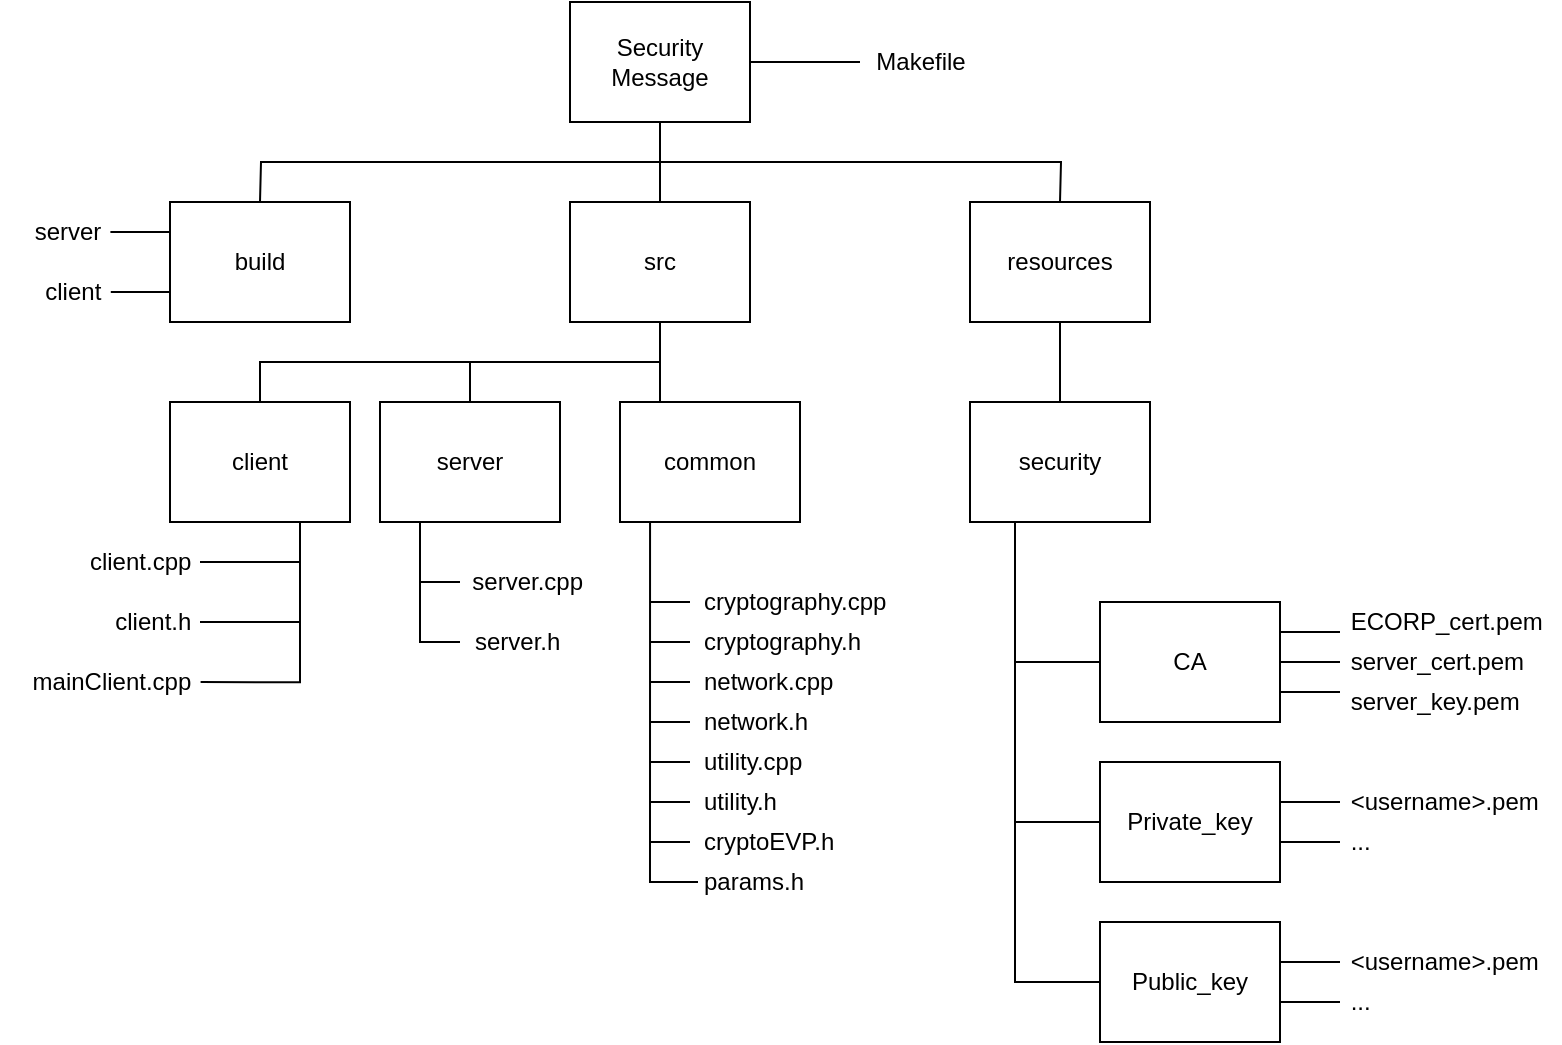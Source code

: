 <mxfile version="16.5.1" type="google"><diagram id="mXyDKGiH6iJh9zJ7tws9" name="Page-1"><mxGraphModel dx="981" dy="479" grid="1" gridSize="10" guides="1" tooltips="1" connect="1" arrows="1" fold="1" page="1" pageScale="1" pageWidth="827" pageHeight="1169" math="0" shadow="0"><root><mxCell id="0"/><mxCell id="1" parent="0"/><mxCell id="g_VPvhVFdfRuhsSHOE-Y-6" style="edgeStyle=orthogonalEdgeStyle;rounded=0;orthogonalLoop=1;jettySize=auto;html=1;entryX=0.5;entryY=0;entryDx=0;entryDy=0;exitX=0.5;exitY=1;exitDx=0;exitDy=0;endArrow=none;endFill=0;" parent="1" source="g_VPvhVFdfRuhsSHOE-Y-2" edge="1"><mxGeometry relative="1" as="geometry"><mxPoint x="340" y="120" as="targetPoint"/></mxGeometry></mxCell><mxCell id="g_VPvhVFdfRuhsSHOE-Y-7" style="edgeStyle=orthogonalEdgeStyle;rounded=0;orthogonalLoop=1;jettySize=auto;html=1;exitX=0.5;exitY=1;exitDx=0;exitDy=0;endArrow=none;endFill=0;" parent="1" source="g_VPvhVFdfRuhsSHOE-Y-2" edge="1"><mxGeometry relative="1" as="geometry"><mxPoint x="740" y="120" as="targetPoint"/></mxGeometry></mxCell><mxCell id="g_VPvhVFdfRuhsSHOE-Y-8" style="edgeStyle=orthogonalEdgeStyle;rounded=0;orthogonalLoop=1;jettySize=auto;html=1;exitX=0.5;exitY=1;exitDx=0;exitDy=0;entryX=0.5;entryY=0;entryDx=0;entryDy=0;endArrow=none;endFill=0;" parent="1" source="g_VPvhVFdfRuhsSHOE-Y-2" edge="1"><mxGeometry relative="1" as="geometry"><mxPoint x="540" y="120" as="targetPoint"/></mxGeometry></mxCell><mxCell id="g_VPvhVFdfRuhsSHOE-Y-15" style="edgeStyle=orthogonalEdgeStyle;rounded=0;orthogonalLoop=1;jettySize=auto;html=1;startArrow=none;startFill=0;endArrow=none;endFill=0;" parent="1" source="g_VPvhVFdfRuhsSHOE-Y-2" edge="1"><mxGeometry relative="1" as="geometry"><mxPoint x="640" y="50" as="targetPoint"/></mxGeometry></mxCell><mxCell id="g_VPvhVFdfRuhsSHOE-Y-2" value="Security Message" style="rounded=0;whiteSpace=wrap;html=1;" parent="1" vertex="1"><mxGeometry x="495" y="20" width="90" height="60" as="geometry"/></mxCell><mxCell id="g_VPvhVFdfRuhsSHOE-Y-12" style="edgeStyle=orthogonalEdgeStyle;rounded=0;orthogonalLoop=1;jettySize=auto;html=1;exitX=0.5;exitY=1;exitDx=0;exitDy=0;" parent="1" source="g_VPvhVFdfRuhsSHOE-Y-19" edge="1"><mxGeometry relative="1" as="geometry"><mxPoint x="540" y="180" as="sourcePoint"/><mxPoint x="540" y="240" as="targetPoint"/></mxGeometry></mxCell><mxCell id="g_VPvhVFdfRuhsSHOE-Y-14" style="edgeStyle=orthogonalEdgeStyle;rounded=0;orthogonalLoop=1;jettySize=auto;html=1;exitX=0.5;exitY=1;exitDx=0;exitDy=0;entryX=0.5;entryY=0;entryDx=0;entryDy=0;" parent="1" edge="1"><mxGeometry relative="1" as="geometry"><mxPoint x="540" y="180" as="sourcePoint"/><mxPoint x="340" y="240" as="targetPoint"/><Array as="points"><mxPoint x="540" y="200"/><mxPoint x="340" y="200"/></Array></mxGeometry></mxCell><mxCell id="g_VPvhVFdfRuhsSHOE-Y-18" value="Makefile" style="text;html=1;align=center;verticalAlign=middle;resizable=0;points=[];autosize=1;strokeColor=none;fillColor=none;" parent="1" vertex="1"><mxGeometry x="640" y="40" width="60" height="20" as="geometry"/></mxCell><mxCell id="g_VPvhVFdfRuhsSHOE-Y-30" style="edgeStyle=orthogonalEdgeStyle;rounded=0;orthogonalLoop=1;jettySize=auto;html=1;exitX=0.5;exitY=1;exitDx=0;exitDy=0;endArrow=none;endFill=0;" parent="1" source="g_VPvhVFdfRuhsSHOE-Y-19" target="g_VPvhVFdfRuhsSHOE-Y-27" edge="1"><mxGeometry relative="1" as="geometry"><Array as="points"><mxPoint x="540" y="200"/><mxPoint x="445" y="200"/></Array></mxGeometry></mxCell><mxCell id="g_VPvhVFdfRuhsSHOE-Y-19" value="src" style="rounded=0;whiteSpace=wrap;html=1;" parent="1" vertex="1"><mxGeometry x="495" y="120" width="90" height="60" as="geometry"/></mxCell><mxCell id="g_VPvhVFdfRuhsSHOE-Y-71" style="edgeStyle=orthogonalEdgeStyle;rounded=0;orthogonalLoop=1;jettySize=auto;html=1;exitX=0.5;exitY=1;exitDx=0;exitDy=0;entryX=0.5;entryY=0;entryDx=0;entryDy=0;startArrow=none;startFill=0;endArrow=none;endFill=0;" parent="1" source="g_VPvhVFdfRuhsSHOE-Y-20" target="g_VPvhVFdfRuhsSHOE-Y-29" edge="1"><mxGeometry relative="1" as="geometry"/></mxCell><mxCell id="g_VPvhVFdfRuhsSHOE-Y-20" value="resources" style="rounded=0;whiteSpace=wrap;html=1;" parent="1" vertex="1"><mxGeometry x="695" y="120" width="90" height="60" as="geometry"/></mxCell><mxCell id="g_VPvhVFdfRuhsSHOE-Y-22" style="edgeStyle=orthogonalEdgeStyle;rounded=0;orthogonalLoop=1;jettySize=auto;html=1;exitX=0;exitY=0.25;exitDx=0;exitDy=0;startArrow=none;startFill=0;endArrow=none;endFill=0;entryX=1.005;entryY=0.536;entryDx=0;entryDy=0;entryPerimeter=0;" parent="1" source="g_VPvhVFdfRuhsSHOE-Y-21" target="g_VPvhVFdfRuhsSHOE-Y-24" edge="1"><mxGeometry relative="1" as="geometry"><mxPoint x="250" y="134.793" as="targetPoint"/></mxGeometry></mxCell><mxCell id="g_VPvhVFdfRuhsSHOE-Y-23" style="edgeStyle=orthogonalEdgeStyle;rounded=0;orthogonalLoop=1;jettySize=auto;html=1;exitX=0;exitY=0.75;exitDx=0;exitDy=0;startArrow=none;startFill=0;endArrow=none;endFill=0;entryX=1.007;entryY=0.521;entryDx=0;entryDy=0;entryPerimeter=0;" parent="1" source="g_VPvhVFdfRuhsSHOE-Y-21" target="g_VPvhVFdfRuhsSHOE-Y-25" edge="1"><mxGeometry relative="1" as="geometry"><mxPoint x="250" y="165.138" as="targetPoint"/></mxGeometry></mxCell><mxCell id="g_VPvhVFdfRuhsSHOE-Y-21" value="build" style="rounded=0;whiteSpace=wrap;html=1;" parent="1" vertex="1"><mxGeometry x="295" y="120" width="90" height="60" as="geometry"/></mxCell><mxCell id="g_VPvhVFdfRuhsSHOE-Y-24" value="server&amp;nbsp;" style="text;html=1;align=right;verticalAlign=middle;resizable=0;points=[];autosize=1;strokeColor=none;fillColor=none;" parent="1" vertex="1"><mxGeometry x="215" y="125" width="50" height="20" as="geometry"/></mxCell><mxCell id="g_VPvhVFdfRuhsSHOE-Y-25" value="client&amp;nbsp;" style="text;html=1;align=right;verticalAlign=middle;resizable=0;points=[];autosize=1;strokeColor=none;fillColor=none;" parent="1" vertex="1"><mxGeometry x="215" y="155" width="50" height="20" as="geometry"/></mxCell><mxCell id="g_VPvhVFdfRuhsSHOE-Y-32" style="edgeStyle=orthogonalEdgeStyle;rounded=0;orthogonalLoop=1;jettySize=auto;html=1;exitX=0.75;exitY=1;exitDx=0;exitDy=0;endArrow=none;endFill=0;entryX=1.003;entryY=0.503;entryDx=0;entryDy=0;entryPerimeter=0;startArrow=none;startFill=0;" parent="1" source="g_VPvhVFdfRuhsSHOE-Y-26" target="g_VPvhVFdfRuhsSHOE-Y-33" edge="1"><mxGeometry relative="1" as="geometry"><mxPoint x="320" y="360" as="targetPoint"/><Array as="points"><mxPoint x="360" y="280"/><mxPoint x="360" y="360"/></Array></mxGeometry></mxCell><mxCell id="g_VPvhVFdfRuhsSHOE-Y-26" value="client" style="rounded=0;whiteSpace=wrap;html=1;" parent="1" vertex="1"><mxGeometry x="295" y="220" width="90" height="60" as="geometry"/></mxCell><mxCell id="g_VPvhVFdfRuhsSHOE-Y-46" style="edgeStyle=orthogonalEdgeStyle;rounded=0;orthogonalLoop=1;jettySize=auto;html=1;exitX=0.25;exitY=1;exitDx=0;exitDy=0;entryX=0;entryY=0.5;entryDx=0;entryDy=0;entryPerimeter=0;startArrow=none;startFill=0;endArrow=none;endFill=0;" parent="1" source="g_VPvhVFdfRuhsSHOE-Y-27" target="g_VPvhVFdfRuhsSHOE-Y-43" edge="1"><mxGeometry relative="1" as="geometry"><Array as="points"><mxPoint x="420" y="280"/><mxPoint x="420" y="340"/></Array></mxGeometry></mxCell><mxCell id="g_VPvhVFdfRuhsSHOE-Y-27" value="server" style="rounded=0;whiteSpace=wrap;html=1;" parent="1" vertex="1"><mxGeometry x="400" y="220" width="90" height="60" as="geometry"/></mxCell><mxCell id="g_VPvhVFdfRuhsSHOE-Y-58" style="edgeStyle=orthogonalEdgeStyle;rounded=0;orthogonalLoop=1;jettySize=auto;html=1;exitX=0.167;exitY=1;exitDx=0;exitDy=0;startArrow=none;startFill=0;endArrow=none;endFill=0;exitPerimeter=0;" parent="1" source="g_VPvhVFdfRuhsSHOE-Y-28" edge="1"><mxGeometry relative="1" as="geometry"><mxPoint x="559" y="460" as="targetPoint"/><Array as="points"><mxPoint x="535" y="460"/><mxPoint x="559" y="460"/></Array></mxGeometry></mxCell><mxCell id="g_VPvhVFdfRuhsSHOE-Y-28" value="common" style="rounded=0;whiteSpace=wrap;html=1;" parent="1" vertex="1"><mxGeometry x="520" y="220" width="90" height="60" as="geometry"/></mxCell><mxCell id="g_VPvhVFdfRuhsSHOE-Y-75" style="edgeStyle=orthogonalEdgeStyle;rounded=0;orthogonalLoop=1;jettySize=auto;html=1;exitX=0.25;exitY=1;exitDx=0;exitDy=0;entryX=0;entryY=0.5;entryDx=0;entryDy=0;startArrow=none;startFill=0;endArrow=none;endFill=0;" parent="1" source="g_VPvhVFdfRuhsSHOE-Y-29" target="g_VPvhVFdfRuhsSHOE-Y-74" edge="1"><mxGeometry relative="1" as="geometry"/></mxCell><mxCell id="g_VPvhVFdfRuhsSHOE-Y-76" style="edgeStyle=orthogonalEdgeStyle;rounded=0;orthogonalLoop=1;jettySize=auto;html=1;exitX=0.25;exitY=1;exitDx=0;exitDy=0;entryX=0;entryY=0.5;entryDx=0;entryDy=0;startArrow=none;startFill=0;endArrow=none;endFill=0;" parent="1" source="g_VPvhVFdfRuhsSHOE-Y-29" target="g_VPvhVFdfRuhsSHOE-Y-73" edge="1"><mxGeometry relative="1" as="geometry"/></mxCell><mxCell id="g_VPvhVFdfRuhsSHOE-Y-77" style="edgeStyle=orthogonalEdgeStyle;rounded=0;orthogonalLoop=1;jettySize=auto;html=1;exitX=0.25;exitY=1;exitDx=0;exitDy=0;entryX=0;entryY=0.5;entryDx=0;entryDy=0;startArrow=none;startFill=0;endArrow=none;endFill=0;" parent="1" source="g_VPvhVFdfRuhsSHOE-Y-29" target="g_VPvhVFdfRuhsSHOE-Y-72" edge="1"><mxGeometry relative="1" as="geometry"/></mxCell><mxCell id="g_VPvhVFdfRuhsSHOE-Y-29" value="security" style="rounded=0;whiteSpace=wrap;html=1;" parent="1" vertex="1"><mxGeometry x="695" y="220" width="90" height="60" as="geometry"/></mxCell><mxCell id="g_VPvhVFdfRuhsSHOE-Y-33" value="mainClient.cpp&amp;nbsp;" style="text;html=1;align=right;verticalAlign=middle;resizable=0;points=[];autosize=1;strokeColor=none;fillColor=none;" parent="1" vertex="1"><mxGeometry x="210" y="350" width="100" height="20" as="geometry"/></mxCell><mxCell id="g_VPvhVFdfRuhsSHOE-Y-48" style="edgeStyle=orthogonalEdgeStyle;rounded=0;orthogonalLoop=1;jettySize=auto;html=1;startArrow=none;startFill=0;endArrow=none;endFill=0;" parent="1" source="g_VPvhVFdfRuhsSHOE-Y-35" edge="1"><mxGeometry relative="1" as="geometry"><mxPoint x="360" y="330" as="targetPoint"/></mxGeometry></mxCell><mxCell id="g_VPvhVFdfRuhsSHOE-Y-35" value="client.h&amp;nbsp;" style="text;html=1;align=right;verticalAlign=middle;resizable=0;points=[];autosize=1;strokeColor=none;fillColor=none;" parent="1" vertex="1"><mxGeometry x="250" y="320" width="60" height="20" as="geometry"/></mxCell><mxCell id="g_VPvhVFdfRuhsSHOE-Y-49" style="edgeStyle=orthogonalEdgeStyle;rounded=0;orthogonalLoop=1;jettySize=auto;html=1;startArrow=none;startFill=0;endArrow=none;endFill=0;" parent="1" source="g_VPvhVFdfRuhsSHOE-Y-36" edge="1"><mxGeometry relative="1" as="geometry"><mxPoint x="360" y="300" as="targetPoint"/></mxGeometry></mxCell><mxCell id="g_VPvhVFdfRuhsSHOE-Y-36" value="client.cpp&amp;nbsp;" style="text;html=1;align=right;verticalAlign=middle;resizable=0;points=[];autosize=1;strokeColor=none;fillColor=none;" parent="1" vertex="1"><mxGeometry x="240" y="290" width="70" height="20" as="geometry"/></mxCell><mxCell id="g_VPvhVFdfRuhsSHOE-Y-43" value="server.h&amp;nbsp;" style="text;html=1;align=center;verticalAlign=middle;resizable=0;points=[];autosize=1;strokeColor=none;fillColor=none;" parent="1" vertex="1"><mxGeometry x="440" y="330" width="60" height="20" as="geometry"/></mxCell><mxCell id="g_VPvhVFdfRuhsSHOE-Y-47" style="edgeStyle=orthogonalEdgeStyle;rounded=0;orthogonalLoop=1;jettySize=auto;html=1;startArrow=none;startFill=0;endArrow=none;endFill=0;" parent="1" source="g_VPvhVFdfRuhsSHOE-Y-44" edge="1"><mxGeometry relative="1" as="geometry"><mxPoint x="420" y="310" as="targetPoint"/></mxGeometry></mxCell><mxCell id="g_VPvhVFdfRuhsSHOE-Y-44" value="server.cpp&amp;nbsp;" style="text;html=1;align=center;verticalAlign=middle;resizable=0;points=[];autosize=1;strokeColor=none;fillColor=none;" parent="1" vertex="1"><mxGeometry x="440" y="300" width="70" height="20" as="geometry"/></mxCell><mxCell id="g_VPvhVFdfRuhsSHOE-Y-63" style="edgeStyle=orthogonalEdgeStyle;rounded=0;orthogonalLoop=1;jettySize=auto;html=1;startArrow=none;startFill=0;endArrow=none;endFill=0;" parent="1" edge="1"><mxGeometry relative="1" as="geometry"><mxPoint x="535.0" y="320" as="targetPoint"/><mxPoint x="555" y="320" as="sourcePoint"/></mxGeometry></mxCell><mxCell id="g_VPvhVFdfRuhsSHOE-Y-50" value="cryptography.cpp&amp;nbsp;" style="text;html=1;align=left;verticalAlign=middle;resizable=0;points=[];autosize=1;strokeColor=none;fillColor=none;" parent="1" vertex="1"><mxGeometry x="560" y="310" width="110" height="20" as="geometry"/></mxCell><mxCell id="g_VPvhVFdfRuhsSHOE-Y-52" value="network.cpp&amp;nbsp;" style="text;html=1;align=left;verticalAlign=middle;resizable=0;points=[];autosize=1;strokeColor=none;fillColor=none;" parent="1" vertex="1"><mxGeometry x="560" y="350" width="80" height="20" as="geometry"/></mxCell><mxCell id="g_VPvhVFdfRuhsSHOE-Y-53" value="utility.h&amp;nbsp;" style="text;html=1;align=left;verticalAlign=middle;resizable=0;points=[];autosize=1;strokeColor=none;fillColor=none;" parent="1" vertex="1"><mxGeometry x="560" y="410" width="60" height="20" as="geometry"/></mxCell><mxCell id="g_VPvhVFdfRuhsSHOE-Y-54" value="cryptoEVP.h&amp;nbsp;" style="text;html=1;align=left;verticalAlign=middle;resizable=0;points=[];autosize=1;strokeColor=none;fillColor=none;" parent="1" vertex="1"><mxGeometry x="560" y="430" width="80" height="20" as="geometry"/></mxCell><mxCell id="g_VPvhVFdfRuhsSHOE-Y-55" value="cryptography.h&amp;nbsp;" style="text;html=1;align=left;verticalAlign=middle;resizable=0;points=[];autosize=1;strokeColor=none;fillColor=none;" parent="1" vertex="1"><mxGeometry x="560" y="330" width="100" height="20" as="geometry"/></mxCell><mxCell id="g_VPvhVFdfRuhsSHOE-Y-56" value="network.h&amp;nbsp;" style="text;html=1;align=left;verticalAlign=middle;resizable=0;points=[];autosize=1;strokeColor=none;fillColor=none;" parent="1" vertex="1"><mxGeometry x="560" y="370" width="70" height="20" as="geometry"/></mxCell><mxCell id="g_VPvhVFdfRuhsSHOE-Y-57" value="utility.cpp&amp;nbsp;" style="text;html=1;align=left;verticalAlign=middle;resizable=0;points=[];autosize=1;strokeColor=none;fillColor=none;" parent="1" vertex="1"><mxGeometry x="560" y="390" width="70" height="20" as="geometry"/></mxCell><mxCell id="g_VPvhVFdfRuhsSHOE-Y-51" value="params.h&amp;nbsp;" style="text;html=1;align=left;verticalAlign=middle;resizable=0;points=[];autosize=1;strokeColor=none;fillColor=none;" parent="1" vertex="1"><mxGeometry x="560" y="450" width="70" height="20" as="geometry"/></mxCell><mxCell id="g_VPvhVFdfRuhsSHOE-Y-65" style="edgeStyle=orthogonalEdgeStyle;rounded=0;orthogonalLoop=1;jettySize=auto;html=1;startArrow=none;startFill=0;endArrow=none;endFill=0;" parent="1" edge="1"><mxGeometry relative="1" as="geometry"><mxPoint x="535.0" y="340" as="targetPoint"/><mxPoint x="555" y="340" as="sourcePoint"/></mxGeometry></mxCell><mxCell id="g_VPvhVFdfRuhsSHOE-Y-66" style="edgeStyle=orthogonalEdgeStyle;rounded=0;orthogonalLoop=1;jettySize=auto;html=1;startArrow=none;startFill=0;endArrow=none;endFill=0;" parent="1" edge="1"><mxGeometry relative="1" as="geometry"><mxPoint x="535.0" y="360" as="targetPoint"/><mxPoint x="555" y="360" as="sourcePoint"/></mxGeometry></mxCell><mxCell id="g_VPvhVFdfRuhsSHOE-Y-67" style="edgeStyle=orthogonalEdgeStyle;rounded=0;orthogonalLoop=1;jettySize=auto;html=1;startArrow=none;startFill=0;endArrow=none;endFill=0;" parent="1" edge="1"><mxGeometry relative="1" as="geometry"><mxPoint x="535.0" y="380" as="targetPoint"/><mxPoint x="555" y="380" as="sourcePoint"/></mxGeometry></mxCell><mxCell id="g_VPvhVFdfRuhsSHOE-Y-68" style="edgeStyle=orthogonalEdgeStyle;rounded=0;orthogonalLoop=1;jettySize=auto;html=1;startArrow=none;startFill=0;endArrow=none;endFill=0;" parent="1" edge="1"><mxGeometry relative="1" as="geometry"><mxPoint x="535.0" y="400" as="targetPoint"/><mxPoint x="555" y="400" as="sourcePoint"/></mxGeometry></mxCell><mxCell id="g_VPvhVFdfRuhsSHOE-Y-69" style="edgeStyle=orthogonalEdgeStyle;rounded=0;orthogonalLoop=1;jettySize=auto;html=1;startArrow=none;startFill=0;endArrow=none;endFill=0;" parent="1" edge="1"><mxGeometry relative="1" as="geometry"><mxPoint x="535.0" y="420" as="targetPoint"/><mxPoint x="555" y="420" as="sourcePoint"/></mxGeometry></mxCell><mxCell id="g_VPvhVFdfRuhsSHOE-Y-70" style="edgeStyle=orthogonalEdgeStyle;rounded=0;orthogonalLoop=1;jettySize=auto;html=1;startArrow=none;startFill=0;endArrow=none;endFill=0;" parent="1" edge="1"><mxGeometry relative="1" as="geometry"><mxPoint x="535.0" y="439.94" as="targetPoint"/><mxPoint x="555" y="439.94" as="sourcePoint"/></mxGeometry></mxCell><mxCell id="g_VPvhVFdfRuhsSHOE-Y-81" style="edgeStyle=orthogonalEdgeStyle;rounded=0;orthogonalLoop=1;jettySize=auto;html=1;startArrow=none;startFill=0;endArrow=none;endFill=0;" parent="1" source="g_VPvhVFdfRuhsSHOE-Y-72" edge="1"><mxGeometry relative="1" as="geometry"><mxPoint x="880" y="350.0" as="targetPoint"/></mxGeometry></mxCell><mxCell id="g_VPvhVFdfRuhsSHOE-Y-82" style="edgeStyle=orthogonalEdgeStyle;rounded=0;orthogonalLoop=1;jettySize=auto;html=1;exitX=1;exitY=0.25;exitDx=0;exitDy=0;startArrow=none;startFill=0;endArrow=none;endFill=0;" parent="1" source="g_VPvhVFdfRuhsSHOE-Y-72" edge="1"><mxGeometry relative="1" as="geometry"><mxPoint x="880" y="334.943" as="targetPoint"/></mxGeometry></mxCell><mxCell id="g_VPvhVFdfRuhsSHOE-Y-83" style="edgeStyle=orthogonalEdgeStyle;rounded=0;orthogonalLoop=1;jettySize=auto;html=1;exitX=1;exitY=0.75;exitDx=0;exitDy=0;startArrow=none;startFill=0;endArrow=none;endFill=0;" parent="1" source="g_VPvhVFdfRuhsSHOE-Y-72" edge="1"><mxGeometry relative="1" as="geometry"><mxPoint x="880" y="365.057" as="targetPoint"/></mxGeometry></mxCell><mxCell id="g_VPvhVFdfRuhsSHOE-Y-72" value="CA" style="rounded=0;whiteSpace=wrap;html=1;" parent="1" vertex="1"><mxGeometry x="760" y="320" width="90" height="60" as="geometry"/></mxCell><mxCell id="g_VPvhVFdfRuhsSHOE-Y-73" value="Private_key" style="rounded=0;whiteSpace=wrap;html=1;" parent="1" vertex="1"><mxGeometry x="760" y="400" width="90" height="60" as="geometry"/></mxCell><mxCell id="g_VPvhVFdfRuhsSHOE-Y-74" value="Public_key" style="rounded=0;whiteSpace=wrap;html=1;" parent="1" vertex="1"><mxGeometry x="760" y="480" width="90" height="60" as="geometry"/></mxCell><mxCell id="g_VPvhVFdfRuhsSHOE-Y-86" value="&amp;nbsp;ECORP_cert.pem" style="text;html=1;align=left;verticalAlign=middle;resizable=0;points=[];autosize=1;strokeColor=none;fillColor=none;" parent="1" vertex="1"><mxGeometry x="880" y="320" width="110" height="20" as="geometry"/></mxCell><mxCell id="g_VPvhVFdfRuhsSHOE-Y-87" value="&amp;nbsp;server_cert.pem" style="text;html=1;align=left;verticalAlign=middle;resizable=0;points=[];autosize=1;strokeColor=none;fillColor=none;" parent="1" vertex="1"><mxGeometry x="880" y="340" width="110" height="20" as="geometry"/></mxCell><mxCell id="g_VPvhVFdfRuhsSHOE-Y-88" value="&amp;nbsp;server_key.pem" style="text;html=1;align=left;verticalAlign=middle;resizable=0;points=[];autosize=1;strokeColor=none;fillColor=none;" parent="1" vertex="1"><mxGeometry x="880" y="360" width="100" height="20" as="geometry"/></mxCell><mxCell id="g_VPvhVFdfRuhsSHOE-Y-90" style="edgeStyle=orthogonalEdgeStyle;rounded=0;orthogonalLoop=1;jettySize=auto;html=1;entryX=1;entryY=0.333;entryDx=0;entryDy=0;entryPerimeter=0;startArrow=none;startFill=0;endArrow=none;endFill=0;" parent="1" source="g_VPvhVFdfRuhsSHOE-Y-89" target="g_VPvhVFdfRuhsSHOE-Y-73" edge="1"><mxGeometry relative="1" as="geometry"/></mxCell><mxCell id="g_VPvhVFdfRuhsSHOE-Y-89" value="&amp;nbsp;&amp;lt;username&amp;gt;.pem" style="text;html=1;align=left;verticalAlign=middle;resizable=0;points=[];autosize=1;strokeColor=none;fillColor=none;" parent="1" vertex="1"><mxGeometry x="880" y="410" width="110" height="20" as="geometry"/></mxCell><mxCell id="g_VPvhVFdfRuhsSHOE-Y-93" style="edgeStyle=orthogonalEdgeStyle;rounded=0;orthogonalLoop=1;jettySize=auto;html=1;entryX=1;entryY=0.667;entryDx=0;entryDy=0;entryPerimeter=0;startArrow=none;startFill=0;endArrow=none;endFill=0;" parent="1" source="g_VPvhVFdfRuhsSHOE-Y-91" target="g_VPvhVFdfRuhsSHOE-Y-73" edge="1"><mxGeometry relative="1" as="geometry"/></mxCell><mxCell id="g_VPvhVFdfRuhsSHOE-Y-91" value="&amp;nbsp;..." style="text;html=1;align=left;verticalAlign=middle;resizable=0;points=[];autosize=1;strokeColor=none;fillColor=none;" parent="1" vertex="1"><mxGeometry x="880" y="430" width="30" height="20" as="geometry"/></mxCell><mxCell id="g_VPvhVFdfRuhsSHOE-Y-94" style="edgeStyle=orthogonalEdgeStyle;rounded=0;orthogonalLoop=1;jettySize=auto;html=1;entryX=1;entryY=0.333;entryDx=0;entryDy=0;entryPerimeter=0;startArrow=none;startFill=0;endArrow=none;endFill=0;" parent="1" source="g_VPvhVFdfRuhsSHOE-Y-95" edge="1"><mxGeometry relative="1" as="geometry"><mxPoint x="850" y="499.98" as="targetPoint"/></mxGeometry></mxCell><mxCell id="g_VPvhVFdfRuhsSHOE-Y-95" value="&amp;nbsp;&amp;lt;username&amp;gt;.pem" style="text;html=1;align=left;verticalAlign=middle;resizable=0;points=[];autosize=1;strokeColor=none;fillColor=none;" parent="1" vertex="1"><mxGeometry x="880" y="490" width="110" height="20" as="geometry"/></mxCell><mxCell id="g_VPvhVFdfRuhsSHOE-Y-96" style="edgeStyle=orthogonalEdgeStyle;rounded=0;orthogonalLoop=1;jettySize=auto;html=1;entryX=1;entryY=0.667;entryDx=0;entryDy=0;entryPerimeter=0;startArrow=none;startFill=0;endArrow=none;endFill=0;" parent="1" source="g_VPvhVFdfRuhsSHOE-Y-97" edge="1"><mxGeometry relative="1" as="geometry"><mxPoint x="850" y="520.02" as="targetPoint"/></mxGeometry></mxCell><mxCell id="g_VPvhVFdfRuhsSHOE-Y-97" value="&amp;nbsp;..." style="text;html=1;align=left;verticalAlign=middle;resizable=0;points=[];autosize=1;strokeColor=none;fillColor=none;" parent="1" vertex="1"><mxGeometry x="880" y="510" width="30" height="20" as="geometry"/></mxCell></root></mxGraphModel></diagram></mxfile>